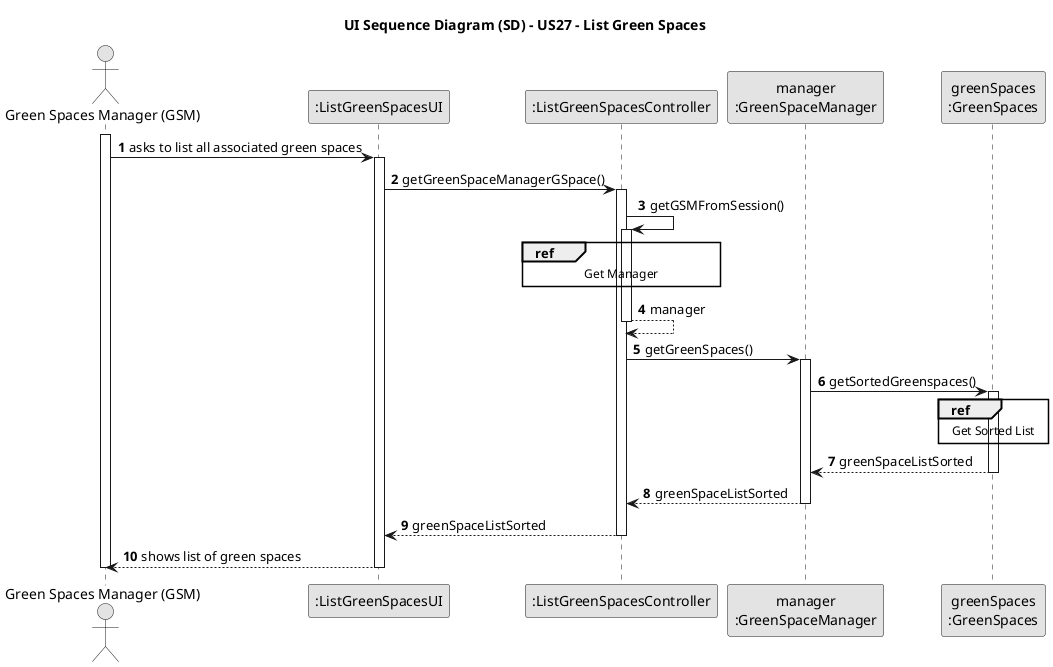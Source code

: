 @startuml
skinparam monochrome true
skinparam packageStyle rectangle
skinparam shadowing false

title UI Sequence Diagram (SD) - US27 - List Green Spaces

autonumber

'hide footbox
actor "Green Spaces Manager (GSM)" as GSM
participant ":ListGreenSpacesUI" as UI
participant ":ListGreenSpacesController" as CTRL
participant "manager\n:GreenSpaceManager" as GSMO
participant "greenSpaces\n:GreenSpaces" as GSL

activate GSM

        GSM -> UI : asks to list all associated green spaces
    activate UI

        UI -> CTRL : getGreenSpaceManagerGSpace()
    activate CTRL

        CTRL -> CTRL : getGSMFromSession()
    activate CTRL

        ref over CTRL
            Get Manager
        end ref

        CTRL --> CTRL : manager
    deactivate CTRL

        CTRL -> GSMO : getGreenSpaces()
    activate GSMO

        GSMO -> GSL : getSortedGreenspaces()
    activate GSL

        ref over GSL
            Get Sorted List
        end ref

        GSL --> GSMO : greenSpaceListSorted
    deactivate GSL

        GSMO --> CTRL : greenSpaceListSorted
    deactivate GSMO

        CTRL --> UI : greenSpaceListSorted
    deactivate CTRL

        UI --> GSM : shows list of green spaces
    deactivate UI

deactivate GSM
@enduml